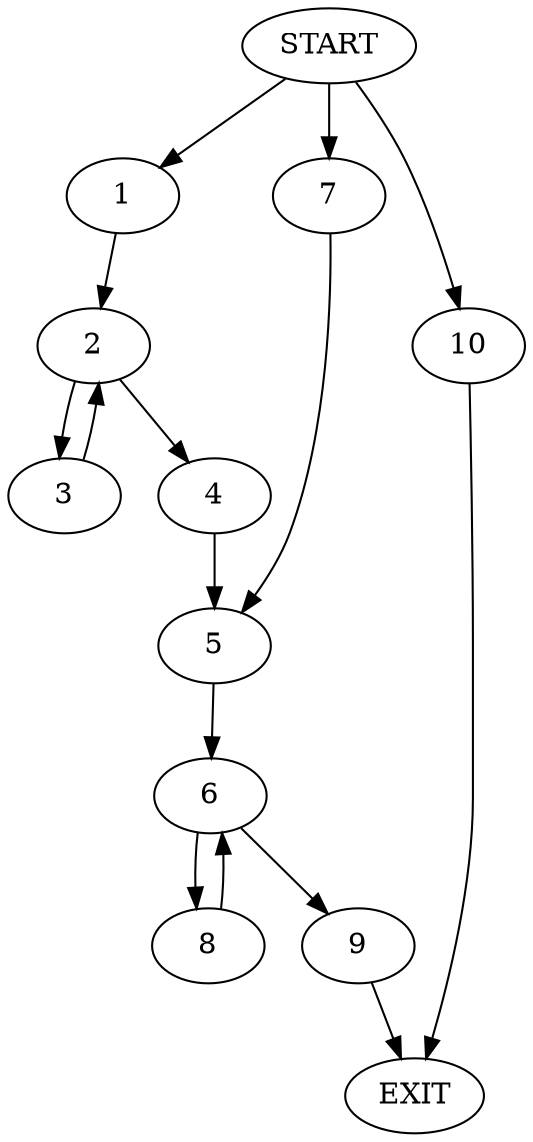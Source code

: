 digraph {
0 [label="START"]
11 [label="EXIT"]
0 -> 1
1 -> 2
2 -> 3
2 -> 4
4 -> 5
3 -> 2
5 -> 6
0 -> 7
7 -> 5
6 -> 8
6 -> 9
0 -> 10
10 -> 11
8 -> 6
9 -> 11
}
